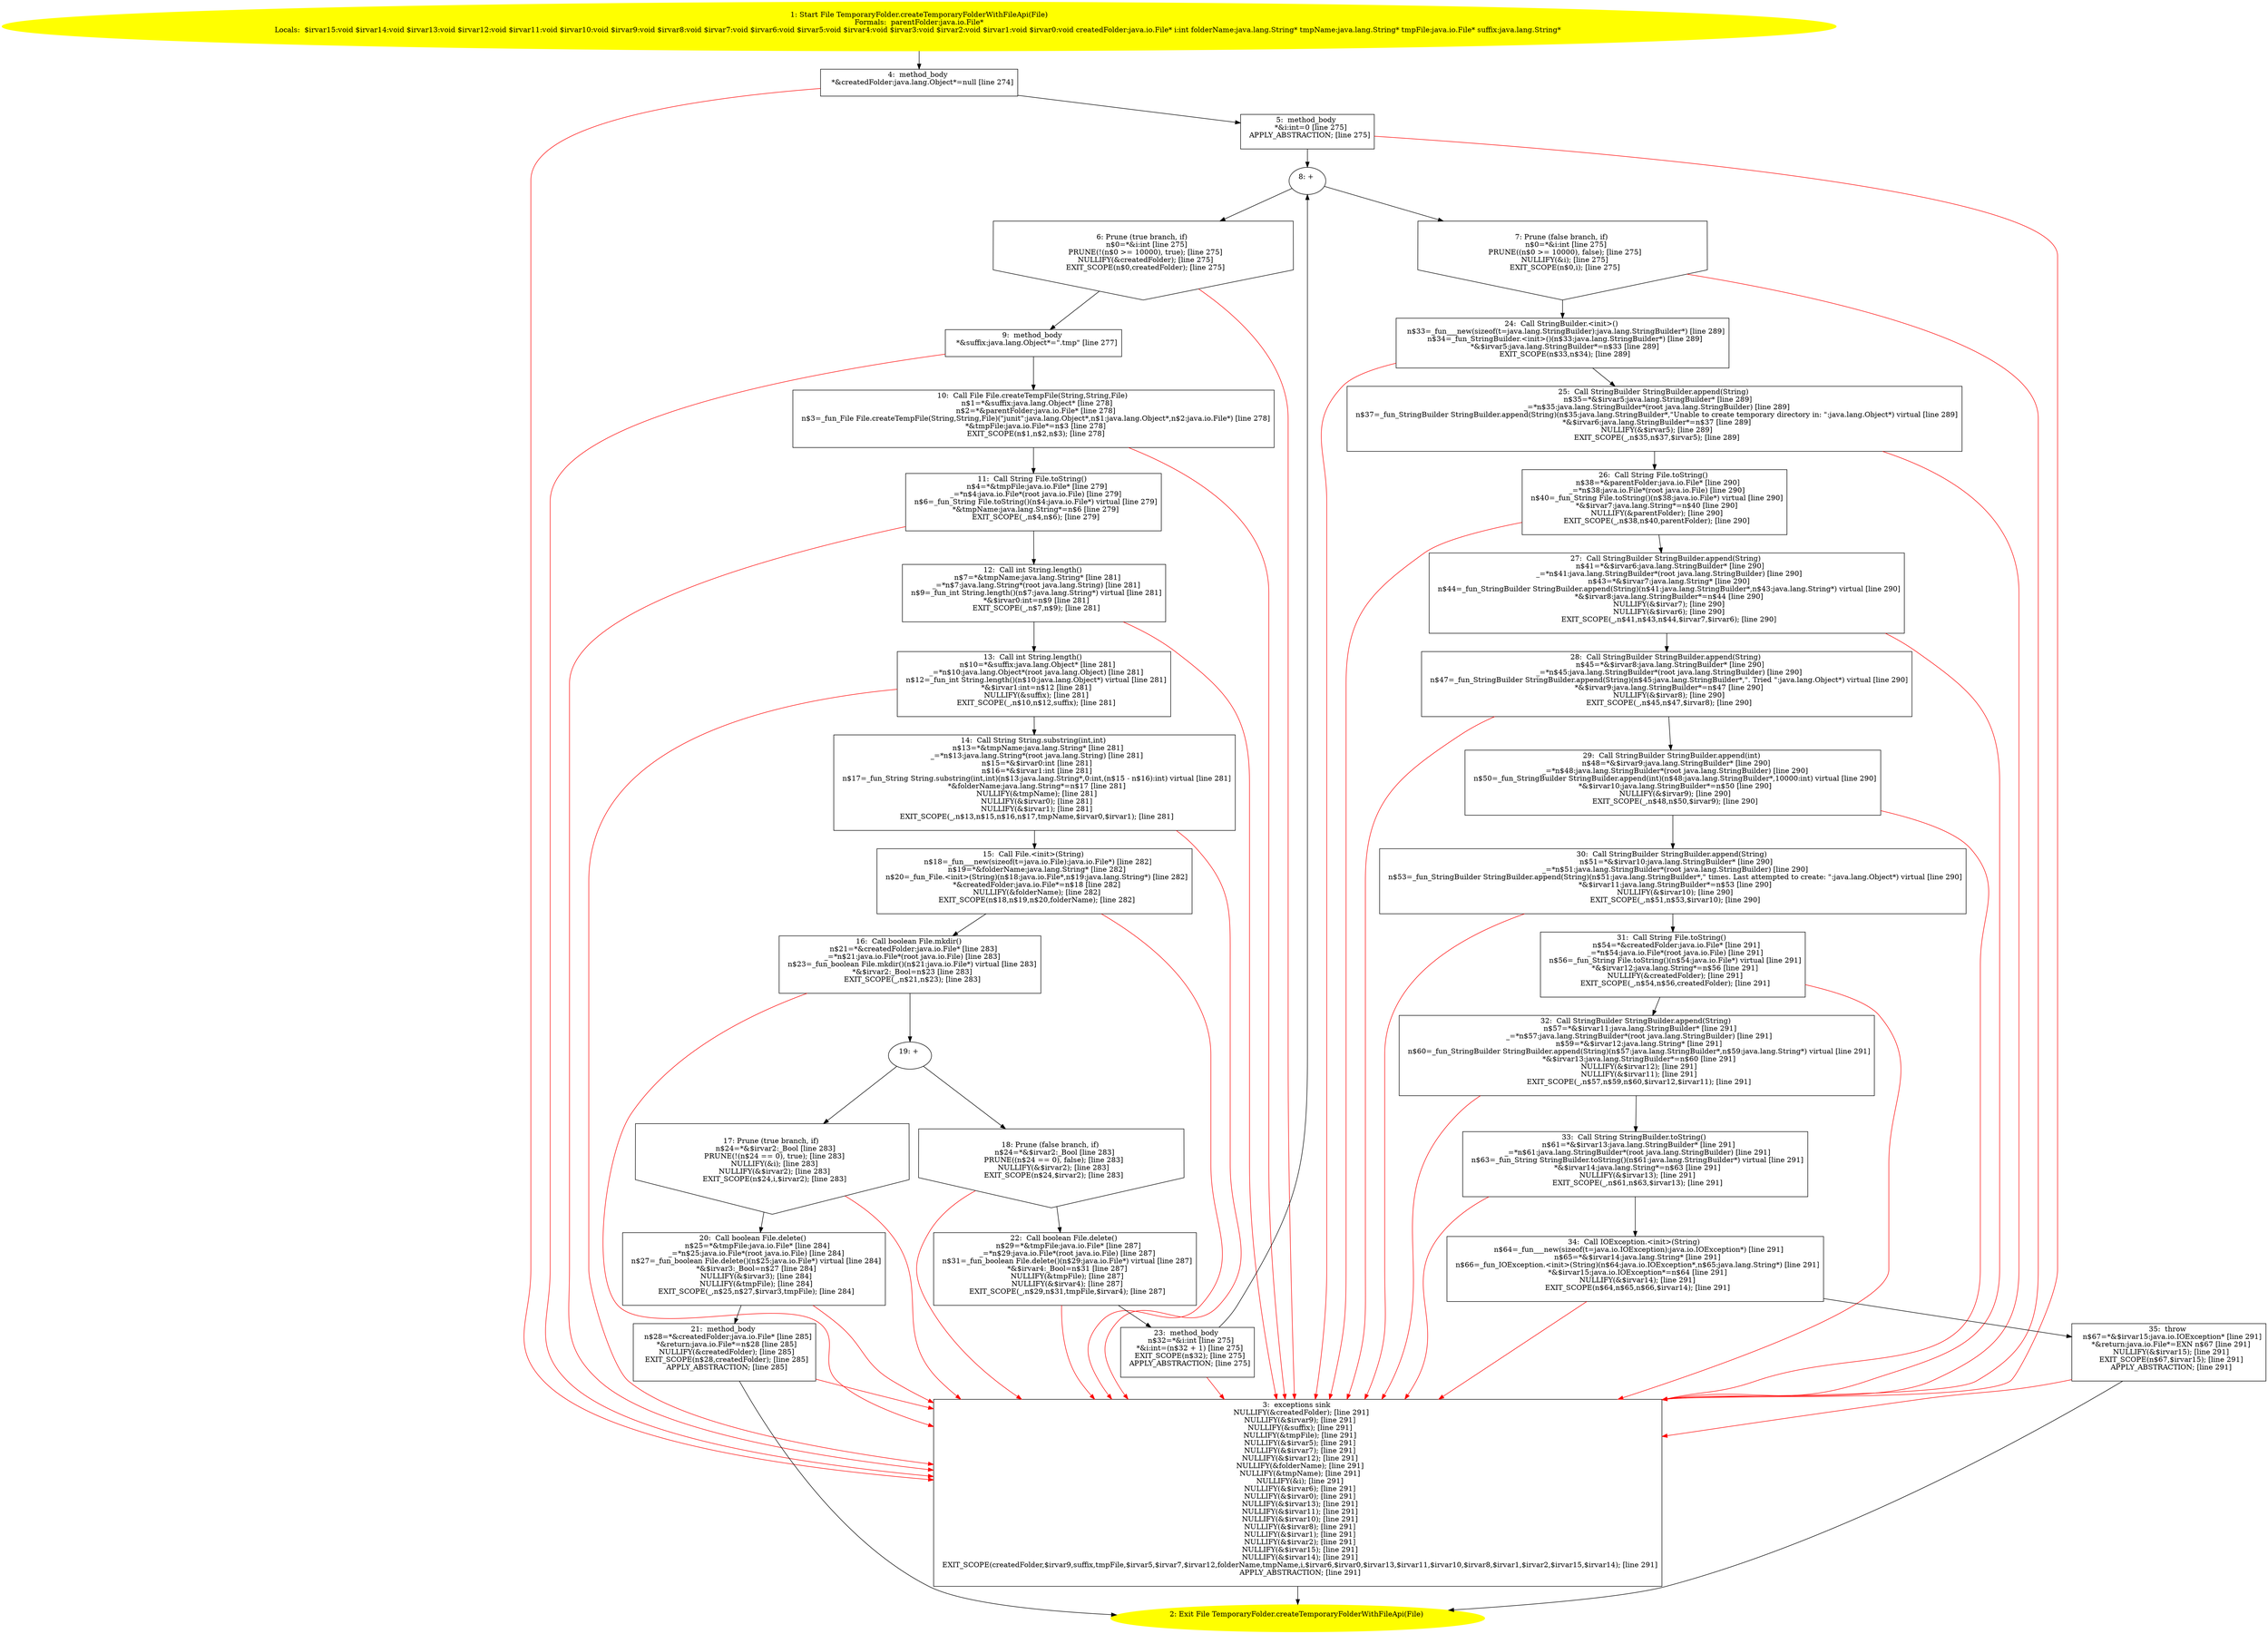 /* @generated */
digraph cfg {
"org.junit.rules.TemporaryFolder.createTemporaryFolderWithFileApi(java.io.File):java.io.File.41153cd57fad7eb6df34bea75dbb2741_1" [label="1: Start File TemporaryFolder.createTemporaryFolderWithFileApi(File)\nFormals:  parentFolder:java.io.File*\nLocals:  $irvar15:void $irvar14:void $irvar13:void $irvar12:void $irvar11:void $irvar10:void $irvar9:void $irvar8:void $irvar7:void $irvar6:void $irvar5:void $irvar4:void $irvar3:void $irvar2:void $irvar1:void $irvar0:void createdFolder:java.io.File* i:int folderName:java.lang.String* tmpName:java.lang.String* tmpFile:java.io.File* suffix:java.lang.String* \n  " color=yellow style=filled]
	

	 "org.junit.rules.TemporaryFolder.createTemporaryFolderWithFileApi(java.io.File):java.io.File.41153cd57fad7eb6df34bea75dbb2741_1" -> "org.junit.rules.TemporaryFolder.createTemporaryFolderWithFileApi(java.io.File):java.io.File.41153cd57fad7eb6df34bea75dbb2741_4" ;
"org.junit.rules.TemporaryFolder.createTemporaryFolderWithFileApi(java.io.File):java.io.File.41153cd57fad7eb6df34bea75dbb2741_2" [label="2: Exit File TemporaryFolder.createTemporaryFolderWithFileApi(File) \n  " color=yellow style=filled]
	

"org.junit.rules.TemporaryFolder.createTemporaryFolderWithFileApi(java.io.File):java.io.File.41153cd57fad7eb6df34bea75dbb2741_3" [label="3:  exceptions sink \n   NULLIFY(&createdFolder); [line 291]\n  NULLIFY(&$irvar9); [line 291]\n  NULLIFY(&suffix); [line 291]\n  NULLIFY(&tmpFile); [line 291]\n  NULLIFY(&$irvar5); [line 291]\n  NULLIFY(&$irvar7); [line 291]\n  NULLIFY(&$irvar12); [line 291]\n  NULLIFY(&folderName); [line 291]\n  NULLIFY(&tmpName); [line 291]\n  NULLIFY(&i); [line 291]\n  NULLIFY(&$irvar6); [line 291]\n  NULLIFY(&$irvar0); [line 291]\n  NULLIFY(&$irvar13); [line 291]\n  NULLIFY(&$irvar11); [line 291]\n  NULLIFY(&$irvar10); [line 291]\n  NULLIFY(&$irvar8); [line 291]\n  NULLIFY(&$irvar1); [line 291]\n  NULLIFY(&$irvar2); [line 291]\n  NULLIFY(&$irvar15); [line 291]\n  NULLIFY(&$irvar14); [line 291]\n  EXIT_SCOPE(createdFolder,$irvar9,suffix,tmpFile,$irvar5,$irvar7,$irvar12,folderName,tmpName,i,$irvar6,$irvar0,$irvar13,$irvar11,$irvar10,$irvar8,$irvar1,$irvar2,$irvar15,$irvar14); [line 291]\n  APPLY_ABSTRACTION; [line 291]\n " shape="box"]
	

	 "org.junit.rules.TemporaryFolder.createTemporaryFolderWithFileApi(java.io.File):java.io.File.41153cd57fad7eb6df34bea75dbb2741_3" -> "org.junit.rules.TemporaryFolder.createTemporaryFolderWithFileApi(java.io.File):java.io.File.41153cd57fad7eb6df34bea75dbb2741_2" ;
"org.junit.rules.TemporaryFolder.createTemporaryFolderWithFileApi(java.io.File):java.io.File.41153cd57fad7eb6df34bea75dbb2741_4" [label="4:  method_body \n   *&createdFolder:java.lang.Object*=null [line 274]\n " shape="box"]
	

	 "org.junit.rules.TemporaryFolder.createTemporaryFolderWithFileApi(java.io.File):java.io.File.41153cd57fad7eb6df34bea75dbb2741_4" -> "org.junit.rules.TemporaryFolder.createTemporaryFolderWithFileApi(java.io.File):java.io.File.41153cd57fad7eb6df34bea75dbb2741_5" ;
	 "org.junit.rules.TemporaryFolder.createTemporaryFolderWithFileApi(java.io.File):java.io.File.41153cd57fad7eb6df34bea75dbb2741_4" -> "org.junit.rules.TemporaryFolder.createTemporaryFolderWithFileApi(java.io.File):java.io.File.41153cd57fad7eb6df34bea75dbb2741_3" [color="red" ];
"org.junit.rules.TemporaryFolder.createTemporaryFolderWithFileApi(java.io.File):java.io.File.41153cd57fad7eb6df34bea75dbb2741_5" [label="5:  method_body \n   *&i:int=0 [line 275]\n  APPLY_ABSTRACTION; [line 275]\n " shape="box"]
	

	 "org.junit.rules.TemporaryFolder.createTemporaryFolderWithFileApi(java.io.File):java.io.File.41153cd57fad7eb6df34bea75dbb2741_5" -> "org.junit.rules.TemporaryFolder.createTemporaryFolderWithFileApi(java.io.File):java.io.File.41153cd57fad7eb6df34bea75dbb2741_8" ;
	 "org.junit.rules.TemporaryFolder.createTemporaryFolderWithFileApi(java.io.File):java.io.File.41153cd57fad7eb6df34bea75dbb2741_5" -> "org.junit.rules.TemporaryFolder.createTemporaryFolderWithFileApi(java.io.File):java.io.File.41153cd57fad7eb6df34bea75dbb2741_3" [color="red" ];
"org.junit.rules.TemporaryFolder.createTemporaryFolderWithFileApi(java.io.File):java.io.File.41153cd57fad7eb6df34bea75dbb2741_6" [label="6: Prune (true branch, if) \n   n$0=*&i:int [line 275]\n  PRUNE(!(n$0 >= 10000), true); [line 275]\n  NULLIFY(&createdFolder); [line 275]\n  EXIT_SCOPE(n$0,createdFolder); [line 275]\n " shape="invhouse"]
	

	 "org.junit.rules.TemporaryFolder.createTemporaryFolderWithFileApi(java.io.File):java.io.File.41153cd57fad7eb6df34bea75dbb2741_6" -> "org.junit.rules.TemporaryFolder.createTemporaryFolderWithFileApi(java.io.File):java.io.File.41153cd57fad7eb6df34bea75dbb2741_9" ;
	 "org.junit.rules.TemporaryFolder.createTemporaryFolderWithFileApi(java.io.File):java.io.File.41153cd57fad7eb6df34bea75dbb2741_6" -> "org.junit.rules.TemporaryFolder.createTemporaryFolderWithFileApi(java.io.File):java.io.File.41153cd57fad7eb6df34bea75dbb2741_3" [color="red" ];
"org.junit.rules.TemporaryFolder.createTemporaryFolderWithFileApi(java.io.File):java.io.File.41153cd57fad7eb6df34bea75dbb2741_7" [label="7: Prune (false branch, if) \n   n$0=*&i:int [line 275]\n  PRUNE((n$0 >= 10000), false); [line 275]\n  NULLIFY(&i); [line 275]\n  EXIT_SCOPE(n$0,i); [line 275]\n " shape="invhouse"]
	

	 "org.junit.rules.TemporaryFolder.createTemporaryFolderWithFileApi(java.io.File):java.io.File.41153cd57fad7eb6df34bea75dbb2741_7" -> "org.junit.rules.TemporaryFolder.createTemporaryFolderWithFileApi(java.io.File):java.io.File.41153cd57fad7eb6df34bea75dbb2741_24" ;
	 "org.junit.rules.TemporaryFolder.createTemporaryFolderWithFileApi(java.io.File):java.io.File.41153cd57fad7eb6df34bea75dbb2741_7" -> "org.junit.rules.TemporaryFolder.createTemporaryFolderWithFileApi(java.io.File):java.io.File.41153cd57fad7eb6df34bea75dbb2741_3" [color="red" ];
"org.junit.rules.TemporaryFolder.createTemporaryFolderWithFileApi(java.io.File):java.io.File.41153cd57fad7eb6df34bea75dbb2741_8" [label="8: + \n  " ]
	

	 "org.junit.rules.TemporaryFolder.createTemporaryFolderWithFileApi(java.io.File):java.io.File.41153cd57fad7eb6df34bea75dbb2741_8" -> "org.junit.rules.TemporaryFolder.createTemporaryFolderWithFileApi(java.io.File):java.io.File.41153cd57fad7eb6df34bea75dbb2741_6" ;
	 "org.junit.rules.TemporaryFolder.createTemporaryFolderWithFileApi(java.io.File):java.io.File.41153cd57fad7eb6df34bea75dbb2741_8" -> "org.junit.rules.TemporaryFolder.createTemporaryFolderWithFileApi(java.io.File):java.io.File.41153cd57fad7eb6df34bea75dbb2741_7" ;
"org.junit.rules.TemporaryFolder.createTemporaryFolderWithFileApi(java.io.File):java.io.File.41153cd57fad7eb6df34bea75dbb2741_9" [label="9:  method_body \n   *&suffix:java.lang.Object*=\".tmp\" [line 277]\n " shape="box"]
	

	 "org.junit.rules.TemporaryFolder.createTemporaryFolderWithFileApi(java.io.File):java.io.File.41153cd57fad7eb6df34bea75dbb2741_9" -> "org.junit.rules.TemporaryFolder.createTemporaryFolderWithFileApi(java.io.File):java.io.File.41153cd57fad7eb6df34bea75dbb2741_10" ;
	 "org.junit.rules.TemporaryFolder.createTemporaryFolderWithFileApi(java.io.File):java.io.File.41153cd57fad7eb6df34bea75dbb2741_9" -> "org.junit.rules.TemporaryFolder.createTemporaryFolderWithFileApi(java.io.File):java.io.File.41153cd57fad7eb6df34bea75dbb2741_3" [color="red" ];
"org.junit.rules.TemporaryFolder.createTemporaryFolderWithFileApi(java.io.File):java.io.File.41153cd57fad7eb6df34bea75dbb2741_10" [label="10:  Call File File.createTempFile(String,String,File) \n   n$1=*&suffix:java.lang.Object* [line 278]\n  n$2=*&parentFolder:java.io.File* [line 278]\n  n$3=_fun_File File.createTempFile(String,String,File)(\"junit\":java.lang.Object*,n$1:java.lang.Object*,n$2:java.io.File*) [line 278]\n  *&tmpFile:java.io.File*=n$3 [line 278]\n  EXIT_SCOPE(n$1,n$2,n$3); [line 278]\n " shape="box"]
	

	 "org.junit.rules.TemporaryFolder.createTemporaryFolderWithFileApi(java.io.File):java.io.File.41153cd57fad7eb6df34bea75dbb2741_10" -> "org.junit.rules.TemporaryFolder.createTemporaryFolderWithFileApi(java.io.File):java.io.File.41153cd57fad7eb6df34bea75dbb2741_11" ;
	 "org.junit.rules.TemporaryFolder.createTemporaryFolderWithFileApi(java.io.File):java.io.File.41153cd57fad7eb6df34bea75dbb2741_10" -> "org.junit.rules.TemporaryFolder.createTemporaryFolderWithFileApi(java.io.File):java.io.File.41153cd57fad7eb6df34bea75dbb2741_3" [color="red" ];
"org.junit.rules.TemporaryFolder.createTemporaryFolderWithFileApi(java.io.File):java.io.File.41153cd57fad7eb6df34bea75dbb2741_11" [label="11:  Call String File.toString() \n   n$4=*&tmpFile:java.io.File* [line 279]\n  _=*n$4:java.io.File*(root java.io.File) [line 279]\n  n$6=_fun_String File.toString()(n$4:java.io.File*) virtual [line 279]\n  *&tmpName:java.lang.String*=n$6 [line 279]\n  EXIT_SCOPE(_,n$4,n$6); [line 279]\n " shape="box"]
	

	 "org.junit.rules.TemporaryFolder.createTemporaryFolderWithFileApi(java.io.File):java.io.File.41153cd57fad7eb6df34bea75dbb2741_11" -> "org.junit.rules.TemporaryFolder.createTemporaryFolderWithFileApi(java.io.File):java.io.File.41153cd57fad7eb6df34bea75dbb2741_12" ;
	 "org.junit.rules.TemporaryFolder.createTemporaryFolderWithFileApi(java.io.File):java.io.File.41153cd57fad7eb6df34bea75dbb2741_11" -> "org.junit.rules.TemporaryFolder.createTemporaryFolderWithFileApi(java.io.File):java.io.File.41153cd57fad7eb6df34bea75dbb2741_3" [color="red" ];
"org.junit.rules.TemporaryFolder.createTemporaryFolderWithFileApi(java.io.File):java.io.File.41153cd57fad7eb6df34bea75dbb2741_12" [label="12:  Call int String.length() \n   n$7=*&tmpName:java.lang.String* [line 281]\n  _=*n$7:java.lang.String*(root java.lang.String) [line 281]\n  n$9=_fun_int String.length()(n$7:java.lang.String*) virtual [line 281]\n  *&$irvar0:int=n$9 [line 281]\n  EXIT_SCOPE(_,n$7,n$9); [line 281]\n " shape="box"]
	

	 "org.junit.rules.TemporaryFolder.createTemporaryFolderWithFileApi(java.io.File):java.io.File.41153cd57fad7eb6df34bea75dbb2741_12" -> "org.junit.rules.TemporaryFolder.createTemporaryFolderWithFileApi(java.io.File):java.io.File.41153cd57fad7eb6df34bea75dbb2741_13" ;
	 "org.junit.rules.TemporaryFolder.createTemporaryFolderWithFileApi(java.io.File):java.io.File.41153cd57fad7eb6df34bea75dbb2741_12" -> "org.junit.rules.TemporaryFolder.createTemporaryFolderWithFileApi(java.io.File):java.io.File.41153cd57fad7eb6df34bea75dbb2741_3" [color="red" ];
"org.junit.rules.TemporaryFolder.createTemporaryFolderWithFileApi(java.io.File):java.io.File.41153cd57fad7eb6df34bea75dbb2741_13" [label="13:  Call int String.length() \n   n$10=*&suffix:java.lang.Object* [line 281]\n  _=*n$10:java.lang.Object*(root java.lang.Object) [line 281]\n  n$12=_fun_int String.length()(n$10:java.lang.Object*) virtual [line 281]\n  *&$irvar1:int=n$12 [line 281]\n  NULLIFY(&suffix); [line 281]\n  EXIT_SCOPE(_,n$10,n$12,suffix); [line 281]\n " shape="box"]
	

	 "org.junit.rules.TemporaryFolder.createTemporaryFolderWithFileApi(java.io.File):java.io.File.41153cd57fad7eb6df34bea75dbb2741_13" -> "org.junit.rules.TemporaryFolder.createTemporaryFolderWithFileApi(java.io.File):java.io.File.41153cd57fad7eb6df34bea75dbb2741_14" ;
	 "org.junit.rules.TemporaryFolder.createTemporaryFolderWithFileApi(java.io.File):java.io.File.41153cd57fad7eb6df34bea75dbb2741_13" -> "org.junit.rules.TemporaryFolder.createTemporaryFolderWithFileApi(java.io.File):java.io.File.41153cd57fad7eb6df34bea75dbb2741_3" [color="red" ];
"org.junit.rules.TemporaryFolder.createTemporaryFolderWithFileApi(java.io.File):java.io.File.41153cd57fad7eb6df34bea75dbb2741_14" [label="14:  Call String String.substring(int,int) \n   n$13=*&tmpName:java.lang.String* [line 281]\n  _=*n$13:java.lang.String*(root java.lang.String) [line 281]\n  n$15=*&$irvar0:int [line 281]\n  n$16=*&$irvar1:int [line 281]\n  n$17=_fun_String String.substring(int,int)(n$13:java.lang.String*,0:int,(n$15 - n$16):int) virtual [line 281]\n  *&folderName:java.lang.String*=n$17 [line 281]\n  NULLIFY(&tmpName); [line 281]\n  NULLIFY(&$irvar0); [line 281]\n  NULLIFY(&$irvar1); [line 281]\n  EXIT_SCOPE(_,n$13,n$15,n$16,n$17,tmpName,$irvar0,$irvar1); [line 281]\n " shape="box"]
	

	 "org.junit.rules.TemporaryFolder.createTemporaryFolderWithFileApi(java.io.File):java.io.File.41153cd57fad7eb6df34bea75dbb2741_14" -> "org.junit.rules.TemporaryFolder.createTemporaryFolderWithFileApi(java.io.File):java.io.File.41153cd57fad7eb6df34bea75dbb2741_15" ;
	 "org.junit.rules.TemporaryFolder.createTemporaryFolderWithFileApi(java.io.File):java.io.File.41153cd57fad7eb6df34bea75dbb2741_14" -> "org.junit.rules.TemporaryFolder.createTemporaryFolderWithFileApi(java.io.File):java.io.File.41153cd57fad7eb6df34bea75dbb2741_3" [color="red" ];
"org.junit.rules.TemporaryFolder.createTemporaryFolderWithFileApi(java.io.File):java.io.File.41153cd57fad7eb6df34bea75dbb2741_15" [label="15:  Call File.<init>(String) \n   n$18=_fun___new(sizeof(t=java.io.File):java.io.File*) [line 282]\n  n$19=*&folderName:java.lang.String* [line 282]\n  n$20=_fun_File.<init>(String)(n$18:java.io.File*,n$19:java.lang.String*) [line 282]\n  *&createdFolder:java.io.File*=n$18 [line 282]\n  NULLIFY(&folderName); [line 282]\n  EXIT_SCOPE(n$18,n$19,n$20,folderName); [line 282]\n " shape="box"]
	

	 "org.junit.rules.TemporaryFolder.createTemporaryFolderWithFileApi(java.io.File):java.io.File.41153cd57fad7eb6df34bea75dbb2741_15" -> "org.junit.rules.TemporaryFolder.createTemporaryFolderWithFileApi(java.io.File):java.io.File.41153cd57fad7eb6df34bea75dbb2741_16" ;
	 "org.junit.rules.TemporaryFolder.createTemporaryFolderWithFileApi(java.io.File):java.io.File.41153cd57fad7eb6df34bea75dbb2741_15" -> "org.junit.rules.TemporaryFolder.createTemporaryFolderWithFileApi(java.io.File):java.io.File.41153cd57fad7eb6df34bea75dbb2741_3" [color="red" ];
"org.junit.rules.TemporaryFolder.createTemporaryFolderWithFileApi(java.io.File):java.io.File.41153cd57fad7eb6df34bea75dbb2741_16" [label="16:  Call boolean File.mkdir() \n   n$21=*&createdFolder:java.io.File* [line 283]\n  _=*n$21:java.io.File*(root java.io.File) [line 283]\n  n$23=_fun_boolean File.mkdir()(n$21:java.io.File*) virtual [line 283]\n  *&$irvar2:_Bool=n$23 [line 283]\n  EXIT_SCOPE(_,n$21,n$23); [line 283]\n " shape="box"]
	

	 "org.junit.rules.TemporaryFolder.createTemporaryFolderWithFileApi(java.io.File):java.io.File.41153cd57fad7eb6df34bea75dbb2741_16" -> "org.junit.rules.TemporaryFolder.createTemporaryFolderWithFileApi(java.io.File):java.io.File.41153cd57fad7eb6df34bea75dbb2741_19" ;
	 "org.junit.rules.TemporaryFolder.createTemporaryFolderWithFileApi(java.io.File):java.io.File.41153cd57fad7eb6df34bea75dbb2741_16" -> "org.junit.rules.TemporaryFolder.createTemporaryFolderWithFileApi(java.io.File):java.io.File.41153cd57fad7eb6df34bea75dbb2741_3" [color="red" ];
"org.junit.rules.TemporaryFolder.createTemporaryFolderWithFileApi(java.io.File):java.io.File.41153cd57fad7eb6df34bea75dbb2741_17" [label="17: Prune (true branch, if) \n   n$24=*&$irvar2:_Bool [line 283]\n  PRUNE(!(n$24 == 0), true); [line 283]\n  NULLIFY(&i); [line 283]\n  NULLIFY(&$irvar2); [line 283]\n  EXIT_SCOPE(n$24,i,$irvar2); [line 283]\n " shape="invhouse"]
	

	 "org.junit.rules.TemporaryFolder.createTemporaryFolderWithFileApi(java.io.File):java.io.File.41153cd57fad7eb6df34bea75dbb2741_17" -> "org.junit.rules.TemporaryFolder.createTemporaryFolderWithFileApi(java.io.File):java.io.File.41153cd57fad7eb6df34bea75dbb2741_20" ;
	 "org.junit.rules.TemporaryFolder.createTemporaryFolderWithFileApi(java.io.File):java.io.File.41153cd57fad7eb6df34bea75dbb2741_17" -> "org.junit.rules.TemporaryFolder.createTemporaryFolderWithFileApi(java.io.File):java.io.File.41153cd57fad7eb6df34bea75dbb2741_3" [color="red" ];
"org.junit.rules.TemporaryFolder.createTemporaryFolderWithFileApi(java.io.File):java.io.File.41153cd57fad7eb6df34bea75dbb2741_18" [label="18: Prune (false branch, if) \n   n$24=*&$irvar2:_Bool [line 283]\n  PRUNE((n$24 == 0), false); [line 283]\n  NULLIFY(&$irvar2); [line 283]\n  EXIT_SCOPE(n$24,$irvar2); [line 283]\n " shape="invhouse"]
	

	 "org.junit.rules.TemporaryFolder.createTemporaryFolderWithFileApi(java.io.File):java.io.File.41153cd57fad7eb6df34bea75dbb2741_18" -> "org.junit.rules.TemporaryFolder.createTemporaryFolderWithFileApi(java.io.File):java.io.File.41153cd57fad7eb6df34bea75dbb2741_22" ;
	 "org.junit.rules.TemporaryFolder.createTemporaryFolderWithFileApi(java.io.File):java.io.File.41153cd57fad7eb6df34bea75dbb2741_18" -> "org.junit.rules.TemporaryFolder.createTemporaryFolderWithFileApi(java.io.File):java.io.File.41153cd57fad7eb6df34bea75dbb2741_3" [color="red" ];
"org.junit.rules.TemporaryFolder.createTemporaryFolderWithFileApi(java.io.File):java.io.File.41153cd57fad7eb6df34bea75dbb2741_19" [label="19: + \n  " ]
	

	 "org.junit.rules.TemporaryFolder.createTemporaryFolderWithFileApi(java.io.File):java.io.File.41153cd57fad7eb6df34bea75dbb2741_19" -> "org.junit.rules.TemporaryFolder.createTemporaryFolderWithFileApi(java.io.File):java.io.File.41153cd57fad7eb6df34bea75dbb2741_17" ;
	 "org.junit.rules.TemporaryFolder.createTemporaryFolderWithFileApi(java.io.File):java.io.File.41153cd57fad7eb6df34bea75dbb2741_19" -> "org.junit.rules.TemporaryFolder.createTemporaryFolderWithFileApi(java.io.File):java.io.File.41153cd57fad7eb6df34bea75dbb2741_18" ;
"org.junit.rules.TemporaryFolder.createTemporaryFolderWithFileApi(java.io.File):java.io.File.41153cd57fad7eb6df34bea75dbb2741_20" [label="20:  Call boolean File.delete() \n   n$25=*&tmpFile:java.io.File* [line 284]\n  _=*n$25:java.io.File*(root java.io.File) [line 284]\n  n$27=_fun_boolean File.delete()(n$25:java.io.File*) virtual [line 284]\n  *&$irvar3:_Bool=n$27 [line 284]\n  NULLIFY(&$irvar3); [line 284]\n  NULLIFY(&tmpFile); [line 284]\n  EXIT_SCOPE(_,n$25,n$27,$irvar3,tmpFile); [line 284]\n " shape="box"]
	

	 "org.junit.rules.TemporaryFolder.createTemporaryFolderWithFileApi(java.io.File):java.io.File.41153cd57fad7eb6df34bea75dbb2741_20" -> "org.junit.rules.TemporaryFolder.createTemporaryFolderWithFileApi(java.io.File):java.io.File.41153cd57fad7eb6df34bea75dbb2741_21" ;
	 "org.junit.rules.TemporaryFolder.createTemporaryFolderWithFileApi(java.io.File):java.io.File.41153cd57fad7eb6df34bea75dbb2741_20" -> "org.junit.rules.TemporaryFolder.createTemporaryFolderWithFileApi(java.io.File):java.io.File.41153cd57fad7eb6df34bea75dbb2741_3" [color="red" ];
"org.junit.rules.TemporaryFolder.createTemporaryFolderWithFileApi(java.io.File):java.io.File.41153cd57fad7eb6df34bea75dbb2741_21" [label="21:  method_body \n   n$28=*&createdFolder:java.io.File* [line 285]\n  *&return:java.io.File*=n$28 [line 285]\n  NULLIFY(&createdFolder); [line 285]\n  EXIT_SCOPE(n$28,createdFolder); [line 285]\n  APPLY_ABSTRACTION; [line 285]\n " shape="box"]
	

	 "org.junit.rules.TemporaryFolder.createTemporaryFolderWithFileApi(java.io.File):java.io.File.41153cd57fad7eb6df34bea75dbb2741_21" -> "org.junit.rules.TemporaryFolder.createTemporaryFolderWithFileApi(java.io.File):java.io.File.41153cd57fad7eb6df34bea75dbb2741_2" ;
	 "org.junit.rules.TemporaryFolder.createTemporaryFolderWithFileApi(java.io.File):java.io.File.41153cd57fad7eb6df34bea75dbb2741_21" -> "org.junit.rules.TemporaryFolder.createTemporaryFolderWithFileApi(java.io.File):java.io.File.41153cd57fad7eb6df34bea75dbb2741_3" [color="red" ];
"org.junit.rules.TemporaryFolder.createTemporaryFolderWithFileApi(java.io.File):java.io.File.41153cd57fad7eb6df34bea75dbb2741_22" [label="22:  Call boolean File.delete() \n   n$29=*&tmpFile:java.io.File* [line 287]\n  _=*n$29:java.io.File*(root java.io.File) [line 287]\n  n$31=_fun_boolean File.delete()(n$29:java.io.File*) virtual [line 287]\n  *&$irvar4:_Bool=n$31 [line 287]\n  NULLIFY(&tmpFile); [line 287]\n  NULLIFY(&$irvar4); [line 287]\n  EXIT_SCOPE(_,n$29,n$31,tmpFile,$irvar4); [line 287]\n " shape="box"]
	

	 "org.junit.rules.TemporaryFolder.createTemporaryFolderWithFileApi(java.io.File):java.io.File.41153cd57fad7eb6df34bea75dbb2741_22" -> "org.junit.rules.TemporaryFolder.createTemporaryFolderWithFileApi(java.io.File):java.io.File.41153cd57fad7eb6df34bea75dbb2741_23" ;
	 "org.junit.rules.TemporaryFolder.createTemporaryFolderWithFileApi(java.io.File):java.io.File.41153cd57fad7eb6df34bea75dbb2741_22" -> "org.junit.rules.TemporaryFolder.createTemporaryFolderWithFileApi(java.io.File):java.io.File.41153cd57fad7eb6df34bea75dbb2741_3" [color="red" ];
"org.junit.rules.TemporaryFolder.createTemporaryFolderWithFileApi(java.io.File):java.io.File.41153cd57fad7eb6df34bea75dbb2741_23" [label="23:  method_body \n   n$32=*&i:int [line 275]\n  *&i:int=(n$32 + 1) [line 275]\n  EXIT_SCOPE(n$32); [line 275]\n  APPLY_ABSTRACTION; [line 275]\n " shape="box"]
	

	 "org.junit.rules.TemporaryFolder.createTemporaryFolderWithFileApi(java.io.File):java.io.File.41153cd57fad7eb6df34bea75dbb2741_23" -> "org.junit.rules.TemporaryFolder.createTemporaryFolderWithFileApi(java.io.File):java.io.File.41153cd57fad7eb6df34bea75dbb2741_8" ;
	 "org.junit.rules.TemporaryFolder.createTemporaryFolderWithFileApi(java.io.File):java.io.File.41153cd57fad7eb6df34bea75dbb2741_23" -> "org.junit.rules.TemporaryFolder.createTemporaryFolderWithFileApi(java.io.File):java.io.File.41153cd57fad7eb6df34bea75dbb2741_3" [color="red" ];
"org.junit.rules.TemporaryFolder.createTemporaryFolderWithFileApi(java.io.File):java.io.File.41153cd57fad7eb6df34bea75dbb2741_24" [label="24:  Call StringBuilder.<init>() \n   n$33=_fun___new(sizeof(t=java.lang.StringBuilder):java.lang.StringBuilder*) [line 289]\n  n$34=_fun_StringBuilder.<init>()(n$33:java.lang.StringBuilder*) [line 289]\n  *&$irvar5:java.lang.StringBuilder*=n$33 [line 289]\n  EXIT_SCOPE(n$33,n$34); [line 289]\n " shape="box"]
	

	 "org.junit.rules.TemporaryFolder.createTemporaryFolderWithFileApi(java.io.File):java.io.File.41153cd57fad7eb6df34bea75dbb2741_24" -> "org.junit.rules.TemporaryFolder.createTemporaryFolderWithFileApi(java.io.File):java.io.File.41153cd57fad7eb6df34bea75dbb2741_25" ;
	 "org.junit.rules.TemporaryFolder.createTemporaryFolderWithFileApi(java.io.File):java.io.File.41153cd57fad7eb6df34bea75dbb2741_24" -> "org.junit.rules.TemporaryFolder.createTemporaryFolderWithFileApi(java.io.File):java.io.File.41153cd57fad7eb6df34bea75dbb2741_3" [color="red" ];
"org.junit.rules.TemporaryFolder.createTemporaryFolderWithFileApi(java.io.File):java.io.File.41153cd57fad7eb6df34bea75dbb2741_25" [label="25:  Call StringBuilder StringBuilder.append(String) \n   n$35=*&$irvar5:java.lang.StringBuilder* [line 289]\n  _=*n$35:java.lang.StringBuilder*(root java.lang.StringBuilder) [line 289]\n  n$37=_fun_StringBuilder StringBuilder.append(String)(n$35:java.lang.StringBuilder*,\"Unable to create temporary directory in: \":java.lang.Object*) virtual [line 289]\n  *&$irvar6:java.lang.StringBuilder*=n$37 [line 289]\n  NULLIFY(&$irvar5); [line 289]\n  EXIT_SCOPE(_,n$35,n$37,$irvar5); [line 289]\n " shape="box"]
	

	 "org.junit.rules.TemporaryFolder.createTemporaryFolderWithFileApi(java.io.File):java.io.File.41153cd57fad7eb6df34bea75dbb2741_25" -> "org.junit.rules.TemporaryFolder.createTemporaryFolderWithFileApi(java.io.File):java.io.File.41153cd57fad7eb6df34bea75dbb2741_26" ;
	 "org.junit.rules.TemporaryFolder.createTemporaryFolderWithFileApi(java.io.File):java.io.File.41153cd57fad7eb6df34bea75dbb2741_25" -> "org.junit.rules.TemporaryFolder.createTemporaryFolderWithFileApi(java.io.File):java.io.File.41153cd57fad7eb6df34bea75dbb2741_3" [color="red" ];
"org.junit.rules.TemporaryFolder.createTemporaryFolderWithFileApi(java.io.File):java.io.File.41153cd57fad7eb6df34bea75dbb2741_26" [label="26:  Call String File.toString() \n   n$38=*&parentFolder:java.io.File* [line 290]\n  _=*n$38:java.io.File*(root java.io.File) [line 290]\n  n$40=_fun_String File.toString()(n$38:java.io.File*) virtual [line 290]\n  *&$irvar7:java.lang.String*=n$40 [line 290]\n  NULLIFY(&parentFolder); [line 290]\n  EXIT_SCOPE(_,n$38,n$40,parentFolder); [line 290]\n " shape="box"]
	

	 "org.junit.rules.TemporaryFolder.createTemporaryFolderWithFileApi(java.io.File):java.io.File.41153cd57fad7eb6df34bea75dbb2741_26" -> "org.junit.rules.TemporaryFolder.createTemporaryFolderWithFileApi(java.io.File):java.io.File.41153cd57fad7eb6df34bea75dbb2741_27" ;
	 "org.junit.rules.TemporaryFolder.createTemporaryFolderWithFileApi(java.io.File):java.io.File.41153cd57fad7eb6df34bea75dbb2741_26" -> "org.junit.rules.TemporaryFolder.createTemporaryFolderWithFileApi(java.io.File):java.io.File.41153cd57fad7eb6df34bea75dbb2741_3" [color="red" ];
"org.junit.rules.TemporaryFolder.createTemporaryFolderWithFileApi(java.io.File):java.io.File.41153cd57fad7eb6df34bea75dbb2741_27" [label="27:  Call StringBuilder StringBuilder.append(String) \n   n$41=*&$irvar6:java.lang.StringBuilder* [line 290]\n  _=*n$41:java.lang.StringBuilder*(root java.lang.StringBuilder) [line 290]\n  n$43=*&$irvar7:java.lang.String* [line 290]\n  n$44=_fun_StringBuilder StringBuilder.append(String)(n$41:java.lang.StringBuilder*,n$43:java.lang.String*) virtual [line 290]\n  *&$irvar8:java.lang.StringBuilder*=n$44 [line 290]\n  NULLIFY(&$irvar7); [line 290]\n  NULLIFY(&$irvar6); [line 290]\n  EXIT_SCOPE(_,n$41,n$43,n$44,$irvar7,$irvar6); [line 290]\n " shape="box"]
	

	 "org.junit.rules.TemporaryFolder.createTemporaryFolderWithFileApi(java.io.File):java.io.File.41153cd57fad7eb6df34bea75dbb2741_27" -> "org.junit.rules.TemporaryFolder.createTemporaryFolderWithFileApi(java.io.File):java.io.File.41153cd57fad7eb6df34bea75dbb2741_28" ;
	 "org.junit.rules.TemporaryFolder.createTemporaryFolderWithFileApi(java.io.File):java.io.File.41153cd57fad7eb6df34bea75dbb2741_27" -> "org.junit.rules.TemporaryFolder.createTemporaryFolderWithFileApi(java.io.File):java.io.File.41153cd57fad7eb6df34bea75dbb2741_3" [color="red" ];
"org.junit.rules.TemporaryFolder.createTemporaryFolderWithFileApi(java.io.File):java.io.File.41153cd57fad7eb6df34bea75dbb2741_28" [label="28:  Call StringBuilder StringBuilder.append(String) \n   n$45=*&$irvar8:java.lang.StringBuilder* [line 290]\n  _=*n$45:java.lang.StringBuilder*(root java.lang.StringBuilder) [line 290]\n  n$47=_fun_StringBuilder StringBuilder.append(String)(n$45:java.lang.StringBuilder*,\". Tried \":java.lang.Object*) virtual [line 290]\n  *&$irvar9:java.lang.StringBuilder*=n$47 [line 290]\n  NULLIFY(&$irvar8); [line 290]\n  EXIT_SCOPE(_,n$45,n$47,$irvar8); [line 290]\n " shape="box"]
	

	 "org.junit.rules.TemporaryFolder.createTemporaryFolderWithFileApi(java.io.File):java.io.File.41153cd57fad7eb6df34bea75dbb2741_28" -> "org.junit.rules.TemporaryFolder.createTemporaryFolderWithFileApi(java.io.File):java.io.File.41153cd57fad7eb6df34bea75dbb2741_29" ;
	 "org.junit.rules.TemporaryFolder.createTemporaryFolderWithFileApi(java.io.File):java.io.File.41153cd57fad7eb6df34bea75dbb2741_28" -> "org.junit.rules.TemporaryFolder.createTemporaryFolderWithFileApi(java.io.File):java.io.File.41153cd57fad7eb6df34bea75dbb2741_3" [color="red" ];
"org.junit.rules.TemporaryFolder.createTemporaryFolderWithFileApi(java.io.File):java.io.File.41153cd57fad7eb6df34bea75dbb2741_29" [label="29:  Call StringBuilder StringBuilder.append(int) \n   n$48=*&$irvar9:java.lang.StringBuilder* [line 290]\n  _=*n$48:java.lang.StringBuilder*(root java.lang.StringBuilder) [line 290]\n  n$50=_fun_StringBuilder StringBuilder.append(int)(n$48:java.lang.StringBuilder*,10000:int) virtual [line 290]\n  *&$irvar10:java.lang.StringBuilder*=n$50 [line 290]\n  NULLIFY(&$irvar9); [line 290]\n  EXIT_SCOPE(_,n$48,n$50,$irvar9); [line 290]\n " shape="box"]
	

	 "org.junit.rules.TemporaryFolder.createTemporaryFolderWithFileApi(java.io.File):java.io.File.41153cd57fad7eb6df34bea75dbb2741_29" -> "org.junit.rules.TemporaryFolder.createTemporaryFolderWithFileApi(java.io.File):java.io.File.41153cd57fad7eb6df34bea75dbb2741_30" ;
	 "org.junit.rules.TemporaryFolder.createTemporaryFolderWithFileApi(java.io.File):java.io.File.41153cd57fad7eb6df34bea75dbb2741_29" -> "org.junit.rules.TemporaryFolder.createTemporaryFolderWithFileApi(java.io.File):java.io.File.41153cd57fad7eb6df34bea75dbb2741_3" [color="red" ];
"org.junit.rules.TemporaryFolder.createTemporaryFolderWithFileApi(java.io.File):java.io.File.41153cd57fad7eb6df34bea75dbb2741_30" [label="30:  Call StringBuilder StringBuilder.append(String) \n   n$51=*&$irvar10:java.lang.StringBuilder* [line 290]\n  _=*n$51:java.lang.StringBuilder*(root java.lang.StringBuilder) [line 290]\n  n$53=_fun_StringBuilder StringBuilder.append(String)(n$51:java.lang.StringBuilder*,\" times. Last attempted to create: \":java.lang.Object*) virtual [line 290]\n  *&$irvar11:java.lang.StringBuilder*=n$53 [line 290]\n  NULLIFY(&$irvar10); [line 290]\n  EXIT_SCOPE(_,n$51,n$53,$irvar10); [line 290]\n " shape="box"]
	

	 "org.junit.rules.TemporaryFolder.createTemporaryFolderWithFileApi(java.io.File):java.io.File.41153cd57fad7eb6df34bea75dbb2741_30" -> "org.junit.rules.TemporaryFolder.createTemporaryFolderWithFileApi(java.io.File):java.io.File.41153cd57fad7eb6df34bea75dbb2741_31" ;
	 "org.junit.rules.TemporaryFolder.createTemporaryFolderWithFileApi(java.io.File):java.io.File.41153cd57fad7eb6df34bea75dbb2741_30" -> "org.junit.rules.TemporaryFolder.createTemporaryFolderWithFileApi(java.io.File):java.io.File.41153cd57fad7eb6df34bea75dbb2741_3" [color="red" ];
"org.junit.rules.TemporaryFolder.createTemporaryFolderWithFileApi(java.io.File):java.io.File.41153cd57fad7eb6df34bea75dbb2741_31" [label="31:  Call String File.toString() \n   n$54=*&createdFolder:java.io.File* [line 291]\n  _=*n$54:java.io.File*(root java.io.File) [line 291]\n  n$56=_fun_String File.toString()(n$54:java.io.File*) virtual [line 291]\n  *&$irvar12:java.lang.String*=n$56 [line 291]\n  NULLIFY(&createdFolder); [line 291]\n  EXIT_SCOPE(_,n$54,n$56,createdFolder); [line 291]\n " shape="box"]
	

	 "org.junit.rules.TemporaryFolder.createTemporaryFolderWithFileApi(java.io.File):java.io.File.41153cd57fad7eb6df34bea75dbb2741_31" -> "org.junit.rules.TemporaryFolder.createTemporaryFolderWithFileApi(java.io.File):java.io.File.41153cd57fad7eb6df34bea75dbb2741_32" ;
	 "org.junit.rules.TemporaryFolder.createTemporaryFolderWithFileApi(java.io.File):java.io.File.41153cd57fad7eb6df34bea75dbb2741_31" -> "org.junit.rules.TemporaryFolder.createTemporaryFolderWithFileApi(java.io.File):java.io.File.41153cd57fad7eb6df34bea75dbb2741_3" [color="red" ];
"org.junit.rules.TemporaryFolder.createTemporaryFolderWithFileApi(java.io.File):java.io.File.41153cd57fad7eb6df34bea75dbb2741_32" [label="32:  Call StringBuilder StringBuilder.append(String) \n   n$57=*&$irvar11:java.lang.StringBuilder* [line 291]\n  _=*n$57:java.lang.StringBuilder*(root java.lang.StringBuilder) [line 291]\n  n$59=*&$irvar12:java.lang.String* [line 291]\n  n$60=_fun_StringBuilder StringBuilder.append(String)(n$57:java.lang.StringBuilder*,n$59:java.lang.String*) virtual [line 291]\n  *&$irvar13:java.lang.StringBuilder*=n$60 [line 291]\n  NULLIFY(&$irvar12); [line 291]\n  NULLIFY(&$irvar11); [line 291]\n  EXIT_SCOPE(_,n$57,n$59,n$60,$irvar12,$irvar11); [line 291]\n " shape="box"]
	

	 "org.junit.rules.TemporaryFolder.createTemporaryFolderWithFileApi(java.io.File):java.io.File.41153cd57fad7eb6df34bea75dbb2741_32" -> "org.junit.rules.TemporaryFolder.createTemporaryFolderWithFileApi(java.io.File):java.io.File.41153cd57fad7eb6df34bea75dbb2741_33" ;
	 "org.junit.rules.TemporaryFolder.createTemporaryFolderWithFileApi(java.io.File):java.io.File.41153cd57fad7eb6df34bea75dbb2741_32" -> "org.junit.rules.TemporaryFolder.createTemporaryFolderWithFileApi(java.io.File):java.io.File.41153cd57fad7eb6df34bea75dbb2741_3" [color="red" ];
"org.junit.rules.TemporaryFolder.createTemporaryFolderWithFileApi(java.io.File):java.io.File.41153cd57fad7eb6df34bea75dbb2741_33" [label="33:  Call String StringBuilder.toString() \n   n$61=*&$irvar13:java.lang.StringBuilder* [line 291]\n  _=*n$61:java.lang.StringBuilder*(root java.lang.StringBuilder) [line 291]\n  n$63=_fun_String StringBuilder.toString()(n$61:java.lang.StringBuilder*) virtual [line 291]\n  *&$irvar14:java.lang.String*=n$63 [line 291]\n  NULLIFY(&$irvar13); [line 291]\n  EXIT_SCOPE(_,n$61,n$63,$irvar13); [line 291]\n " shape="box"]
	

	 "org.junit.rules.TemporaryFolder.createTemporaryFolderWithFileApi(java.io.File):java.io.File.41153cd57fad7eb6df34bea75dbb2741_33" -> "org.junit.rules.TemporaryFolder.createTemporaryFolderWithFileApi(java.io.File):java.io.File.41153cd57fad7eb6df34bea75dbb2741_34" ;
	 "org.junit.rules.TemporaryFolder.createTemporaryFolderWithFileApi(java.io.File):java.io.File.41153cd57fad7eb6df34bea75dbb2741_33" -> "org.junit.rules.TemporaryFolder.createTemporaryFolderWithFileApi(java.io.File):java.io.File.41153cd57fad7eb6df34bea75dbb2741_3" [color="red" ];
"org.junit.rules.TemporaryFolder.createTemporaryFolderWithFileApi(java.io.File):java.io.File.41153cd57fad7eb6df34bea75dbb2741_34" [label="34:  Call IOException.<init>(String) \n   n$64=_fun___new(sizeof(t=java.io.IOException):java.io.IOException*) [line 291]\n  n$65=*&$irvar14:java.lang.String* [line 291]\n  n$66=_fun_IOException.<init>(String)(n$64:java.io.IOException*,n$65:java.lang.String*) [line 291]\n  *&$irvar15:java.io.IOException*=n$64 [line 291]\n  NULLIFY(&$irvar14); [line 291]\n  EXIT_SCOPE(n$64,n$65,n$66,$irvar14); [line 291]\n " shape="box"]
	

	 "org.junit.rules.TemporaryFolder.createTemporaryFolderWithFileApi(java.io.File):java.io.File.41153cd57fad7eb6df34bea75dbb2741_34" -> "org.junit.rules.TemporaryFolder.createTemporaryFolderWithFileApi(java.io.File):java.io.File.41153cd57fad7eb6df34bea75dbb2741_35" ;
	 "org.junit.rules.TemporaryFolder.createTemporaryFolderWithFileApi(java.io.File):java.io.File.41153cd57fad7eb6df34bea75dbb2741_34" -> "org.junit.rules.TemporaryFolder.createTemporaryFolderWithFileApi(java.io.File):java.io.File.41153cd57fad7eb6df34bea75dbb2741_3" [color="red" ];
"org.junit.rules.TemporaryFolder.createTemporaryFolderWithFileApi(java.io.File):java.io.File.41153cd57fad7eb6df34bea75dbb2741_35" [label="35:  throw \n   n$67=*&$irvar15:java.io.IOException* [line 291]\n  *&return:java.io.File*=EXN n$67 [line 291]\n  NULLIFY(&$irvar15); [line 291]\n  EXIT_SCOPE(n$67,$irvar15); [line 291]\n  APPLY_ABSTRACTION; [line 291]\n " shape="box"]
	

	 "org.junit.rules.TemporaryFolder.createTemporaryFolderWithFileApi(java.io.File):java.io.File.41153cd57fad7eb6df34bea75dbb2741_35" -> "org.junit.rules.TemporaryFolder.createTemporaryFolderWithFileApi(java.io.File):java.io.File.41153cd57fad7eb6df34bea75dbb2741_2" ;
	 "org.junit.rules.TemporaryFolder.createTemporaryFolderWithFileApi(java.io.File):java.io.File.41153cd57fad7eb6df34bea75dbb2741_35" -> "org.junit.rules.TemporaryFolder.createTemporaryFolderWithFileApi(java.io.File):java.io.File.41153cd57fad7eb6df34bea75dbb2741_3" [color="red" ];
}
